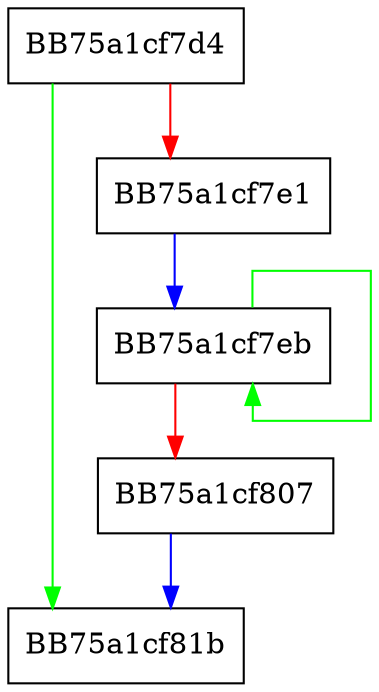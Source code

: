 digraph initImmStr {
  node [shape="box"];
  graph [splines=ortho];
  BB75a1cf7d4 -> BB75a1cf81b [color="green"];
  BB75a1cf7d4 -> BB75a1cf7e1 [color="red"];
  BB75a1cf7e1 -> BB75a1cf7eb [color="blue"];
  BB75a1cf7eb -> BB75a1cf7eb [color="green"];
  BB75a1cf7eb -> BB75a1cf807 [color="red"];
  BB75a1cf807 -> BB75a1cf81b [color="blue"];
}